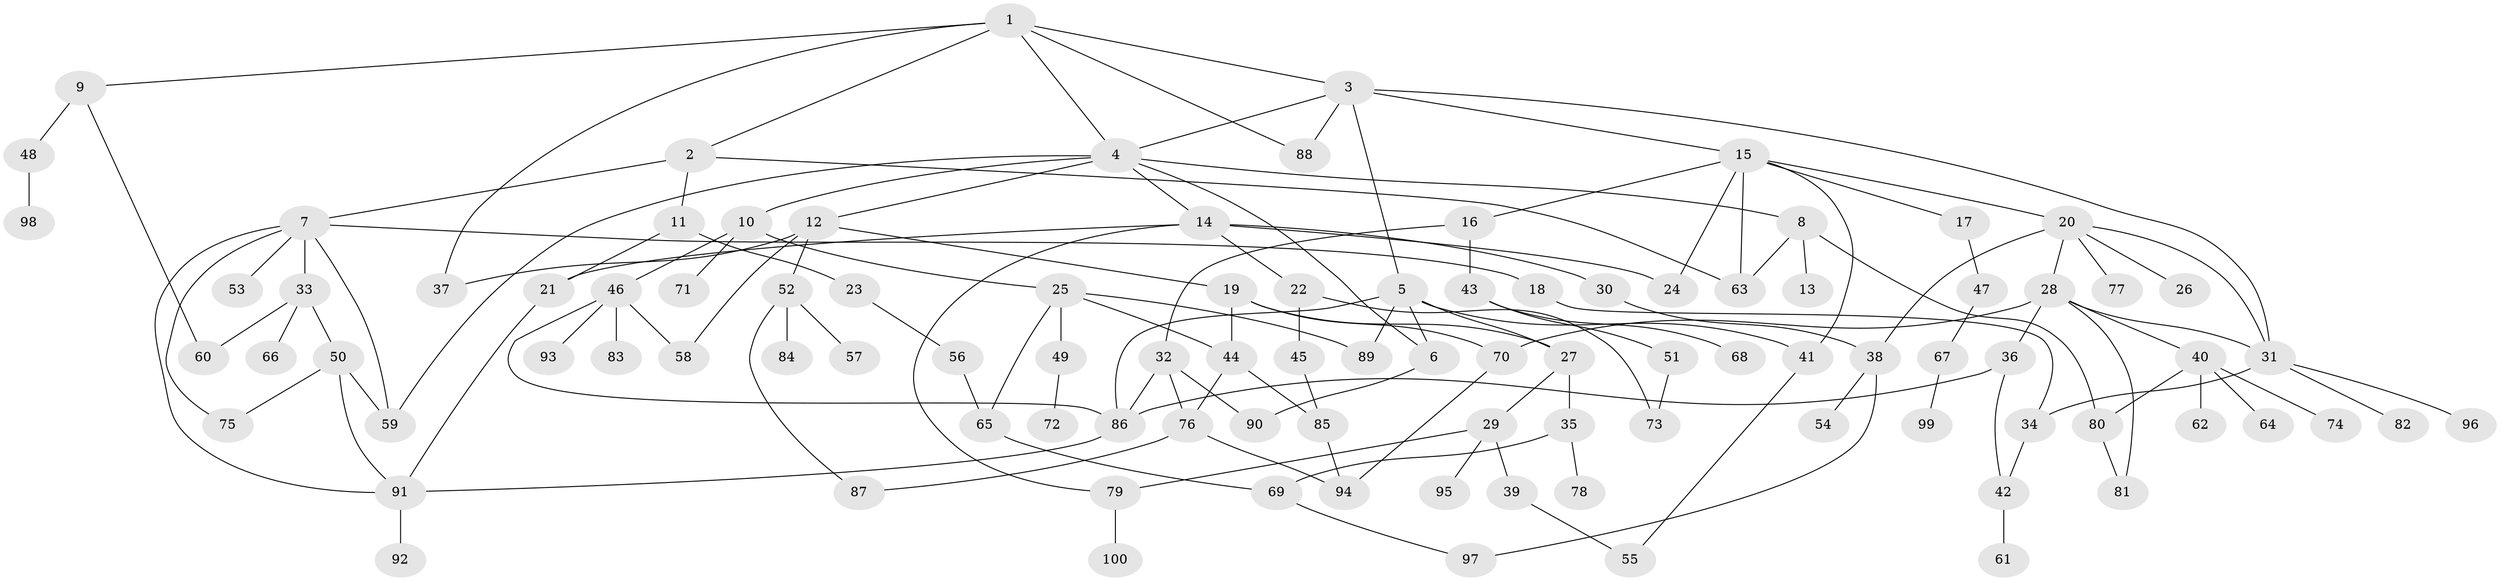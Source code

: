 // coarse degree distribution, {4: 0.08571428571428572, 2: 0.21428571428571427, 1: 0.37142857142857144, 5: 0.08571428571428572, 3: 0.18571428571428572, 10: 0.014285714285714285, 17: 0.014285714285714285, 7: 0.02857142857142857}
// Generated by graph-tools (version 1.1) at 2025/45/03/04/25 21:45:01]
// undirected, 100 vertices, 142 edges
graph export_dot {
graph [start="1"]
  node [color=gray90,style=filled];
  1;
  2;
  3;
  4;
  5;
  6;
  7;
  8;
  9;
  10;
  11;
  12;
  13;
  14;
  15;
  16;
  17;
  18;
  19;
  20;
  21;
  22;
  23;
  24;
  25;
  26;
  27;
  28;
  29;
  30;
  31;
  32;
  33;
  34;
  35;
  36;
  37;
  38;
  39;
  40;
  41;
  42;
  43;
  44;
  45;
  46;
  47;
  48;
  49;
  50;
  51;
  52;
  53;
  54;
  55;
  56;
  57;
  58;
  59;
  60;
  61;
  62;
  63;
  64;
  65;
  66;
  67;
  68;
  69;
  70;
  71;
  72;
  73;
  74;
  75;
  76;
  77;
  78;
  79;
  80;
  81;
  82;
  83;
  84;
  85;
  86;
  87;
  88;
  89;
  90;
  91;
  92;
  93;
  94;
  95;
  96;
  97;
  98;
  99;
  100;
  1 -- 2;
  1 -- 3;
  1 -- 4;
  1 -- 9;
  1 -- 37;
  1 -- 88;
  2 -- 7;
  2 -- 11;
  2 -- 63;
  3 -- 5;
  3 -- 15;
  3 -- 31;
  3 -- 88;
  3 -- 4;
  4 -- 6;
  4 -- 8;
  4 -- 10;
  4 -- 12;
  4 -- 14;
  4 -- 59;
  5 -- 27;
  5 -- 89;
  5 -- 86;
  5 -- 41;
  5 -- 6;
  6 -- 90;
  7 -- 18;
  7 -- 33;
  7 -- 53;
  7 -- 75;
  7 -- 91;
  7 -- 59;
  8 -- 13;
  8 -- 63;
  8 -- 80;
  9 -- 48;
  9 -- 60;
  10 -- 25;
  10 -- 46;
  10 -- 71;
  11 -- 21;
  11 -- 23;
  12 -- 19;
  12 -- 52;
  12 -- 58;
  12 -- 37;
  14 -- 22;
  14 -- 30;
  14 -- 21;
  14 -- 24;
  14 -- 79;
  15 -- 16;
  15 -- 17;
  15 -- 20;
  15 -- 24;
  15 -- 41;
  15 -- 63;
  16 -- 32;
  16 -- 43;
  17 -- 47;
  18 -- 34;
  19 -- 44;
  19 -- 27;
  19 -- 70;
  20 -- 26;
  20 -- 28;
  20 -- 31;
  20 -- 77;
  20 -- 38;
  21 -- 91;
  22 -- 45;
  22 -- 73;
  23 -- 56;
  25 -- 44;
  25 -- 49;
  25 -- 65;
  25 -- 89;
  27 -- 29;
  27 -- 35;
  28 -- 36;
  28 -- 40;
  28 -- 70;
  28 -- 81;
  28 -- 31;
  29 -- 39;
  29 -- 79;
  29 -- 95;
  30 -- 38;
  31 -- 82;
  31 -- 96;
  31 -- 34;
  32 -- 76;
  32 -- 86;
  32 -- 90;
  33 -- 50;
  33 -- 60;
  33 -- 66;
  34 -- 42;
  35 -- 69;
  35 -- 78;
  36 -- 86;
  36 -- 42;
  38 -- 54;
  38 -- 97;
  39 -- 55;
  40 -- 62;
  40 -- 64;
  40 -- 74;
  40 -- 80;
  41 -- 55;
  42 -- 61;
  43 -- 51;
  43 -- 68;
  44 -- 76;
  44 -- 85;
  45 -- 85;
  46 -- 83;
  46 -- 93;
  46 -- 86;
  46 -- 58;
  47 -- 67;
  48 -- 98;
  49 -- 72;
  50 -- 75;
  50 -- 91;
  50 -- 59;
  51 -- 73;
  52 -- 57;
  52 -- 84;
  52 -- 87;
  56 -- 65;
  65 -- 69;
  67 -- 99;
  69 -- 97;
  70 -- 94;
  76 -- 87;
  76 -- 94;
  79 -- 100;
  80 -- 81;
  85 -- 94;
  86 -- 91;
  91 -- 92;
}
